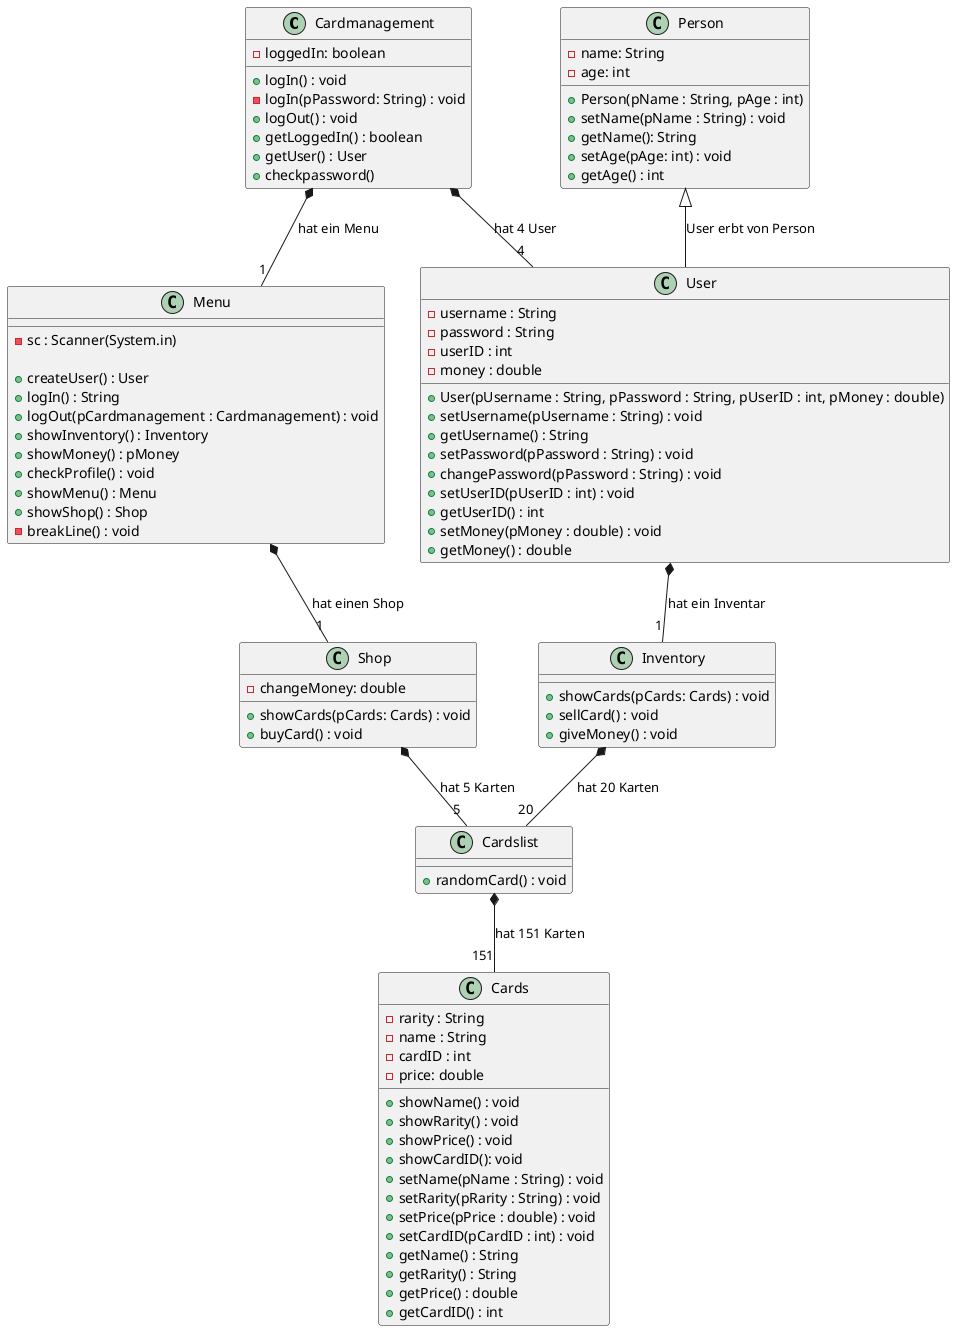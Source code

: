 @startuml Klassendiagramm

class Cardmanagement{
    -loggedIn: boolean
    +logIn() : void
    -logIn(pPassword: String) : void
    +logOut() : void
    +getLoggedIn() : boolean
    +getUser() : User
    +checkpassword()



}


class Menu{
    -sc : Scanner(System.in)

    +createUser() : User
    +logIn() : String
    +logOut(pCardmanagement : Cardmanagement) : void
    +showInventory() : Inventory
    +showMoney() : pMoney
    +checkProfile() : void
    +showMenu() : Menu
    +showShop() : Shop
    -breakLine() : void


}


class Shop{
    -changeMoney: double

    
    +showCards(pCards: Cards) : void
    +buyCard() : void

}


class User{
    -username : String
    -password : String
    -userID : int
    -money : double


    +User(pUsername : String, pPassword : String, pUserID : int, pMoney : double)
    +setUsername(pUsername : String) : void
    +getUsername() : String
    +setPassword(pPassword : String) : void
    +changePassword(pPassword : String) : void
    +setUserID(pUserID : int) : void
    +getUserID() : int
    +setMoney(pMoney : double) : void
    +getMoney() : double
    

}


class Person{
    -name: String
    -age: int

    +Person(pName : String, pAge : int)
    +setName(pName : String) : void
    +getName(): String
    +setAge(pAge: int) : void
    +getAge() : int
}


class Cards{
    -rarity : String
    -name : String
    -cardID : int
    -price: double

    +showName() : void
    +showRarity() : void
    +showPrice() : void
    +showCardID(): void
    +setName(pName : String) : void
    +setRarity(pRarity : String) : void
    +setPrice(pPrice : double) : void
    +setCardID(pCardID : int) : void
    +getName() : String
    +getRarity() : String
    +getPrice() : double
    +getCardID() : int

}


class Inventory{
    +showCards(pCards: Cards) : void
    +sellCard() : void
    +giveMoney() : void
}


class Cardslist{
    +randomCard() : void
}

Cardmanagement *-- "1" Menu : hat ein Menu
User *-- "1" Inventory : hat ein Inventar
Cardmanagement *-- "4" User : hat 4 User
Menu *-- "1" Shop : hat einen Shop
Shop *-- "5" Cardslist : hat 5 Karten 
Inventory *-- "20" Cardslist : hat 20 Karten
Cardslist *-- "151" Cards : hat 151 Karten
Person <|-- User : User erbt von Person

@enduml
